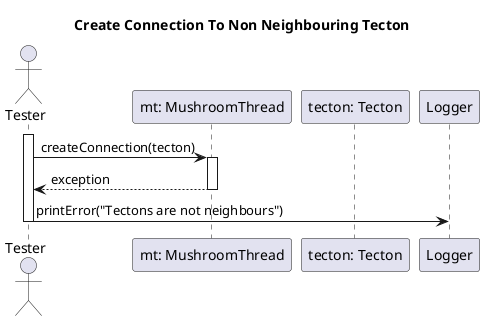 @startuml Create Connection To Non Neighbouring Tecton

title Create Connection To Non Neighbouring Tecton

actor "Tester" as tester

participant "mt: MushroomThread" as mt
participant "tecton: Tecton" as not_negihbour
participant "Logger" as logger

activate tester

tester -> mt: createConnection(tecton)
activate mt
mt --> tester: exception
deactivate mt

tester -> logger: printError("Tectons are not neighbours") 
deactivate tester


@enduml